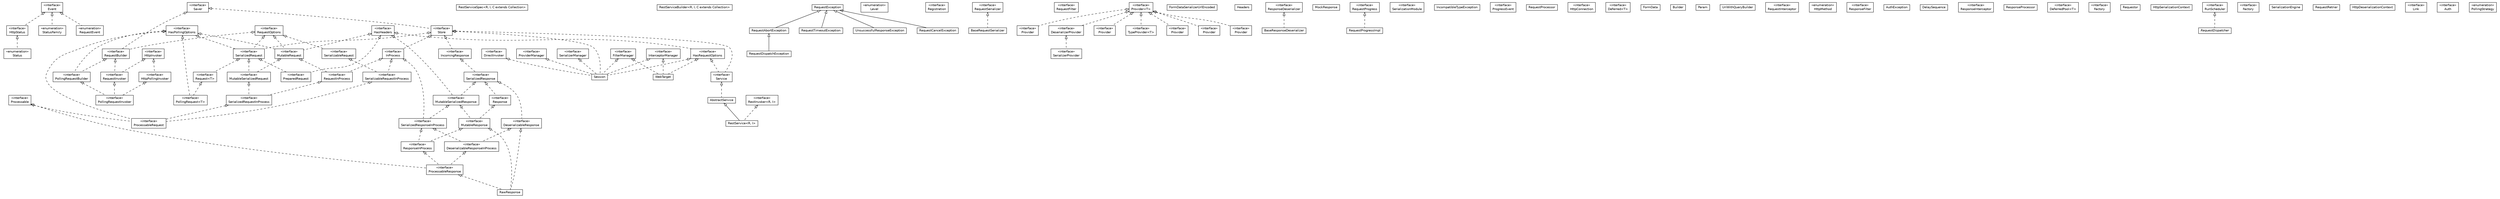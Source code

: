 #!/usr/local/bin/dot
#
# Class diagram 
# Generated by UMLGraph version R5_6-24-gf6e263 (http://www.umlgraph.org/)
#

digraph G {
	edge [fontname="Helvetica",fontsize=10,labelfontname="Helvetica",labelfontsize=10];
	node [fontname="Helvetica",fontsize=10,shape=plaintext];
	nodesep=0.25;
	ranksep=0.5;
	// io.reinert.requestor.core.HttpStatus
	c237 [label=<<table title="io.reinert.requestor.core.HttpStatus" border="0" cellborder="1" cellspacing="0" cellpadding="2" port="p" href="./HttpStatus.html">
		<tr><td><table border="0" cellspacing="0" cellpadding="1">
<tr><td align="center" balign="center"> &#171;interface&#187; </td></tr>
<tr><td align="center" balign="center"> HttpStatus </td></tr>
		</table></td></tr>
		</table>>, URL="./HttpStatus.html", fontname="Helvetica", fontcolor="black", fontsize=10.0];
	// io.reinert.requestor.core.RestService<R, I>
	c238 [label=<<table title="io.reinert.requestor.core.RestService" border="0" cellborder="1" cellspacing="0" cellpadding="2" port="p" href="./RestService.html">
		<tr><td><table border="0" cellspacing="0" cellpadding="1">
<tr><td align="center" balign="center"> RestService&lt;R, I&gt; </td></tr>
		</table></td></tr>
		</table>>, URL="./RestService.html", fontname="Helvetica", fontcolor="black", fontsize=10.0];
	// io.reinert.requestor.core.RestService.RestServiceSpec<R, I, C extends java.util.Collection>
	c239 [label=<<table title="io.reinert.requestor.core.RestService.RestServiceSpec" border="0" cellborder="1" cellspacing="0" cellpadding="2" port="p" href="./RestService.RestServiceSpec.html">
		<tr><td><table border="0" cellspacing="0" cellpadding="1">
<tr><td align="center" balign="center"> RestServiceSpec&lt;R, I, C extends Collection&gt; </td></tr>
		</table></td></tr>
		</table>>, URL="./RestService.RestServiceSpec.html", fontname="Helvetica", fontcolor="black", fontsize=10.0];
	// io.reinert.requestor.core.RestService.RestServiceBuilder<R, I, C extends java.util.Collection>
	c240 [label=<<table title="io.reinert.requestor.core.RestService.RestServiceBuilder" border="0" cellborder="1" cellspacing="0" cellpadding="2" port="p" href="./RestService.RestServiceBuilder.html">
		<tr><td><table border="0" cellspacing="0" cellpadding="1">
<tr><td align="center" balign="center"> RestServiceBuilder&lt;R, I, C extends Collection&gt; </td></tr>
		</table></td></tr>
		</table>>, URL="./RestService.RestServiceBuilder.html", fontname="Helvetica", fontcolor="black", fontsize=10.0];
	// io.reinert.requestor.core.DeserializableResponse
	c241 [label=<<table title="io.reinert.requestor.core.DeserializableResponse" border="0" cellborder="1" cellspacing="0" cellpadding="2" port="p" href="./DeserializableResponse.html">
		<tr><td><table border="0" cellspacing="0" cellpadding="1">
<tr><td align="center" balign="center"> &#171;interface&#187; </td></tr>
<tr><td align="center" balign="center"> DeserializableResponse </td></tr>
		</table></td></tr>
		</table>>, URL="./DeserializableResponse.html", fontname="Helvetica", fontcolor="black", fontsize=10.0];
	// io.reinert.requestor.core.RequestAbortException
	c242 [label=<<table title="io.reinert.requestor.core.RequestAbortException" border="0" cellborder="1" cellspacing="0" cellpadding="2" port="p" href="./RequestAbortException.html">
		<tr><td><table border="0" cellspacing="0" cellpadding="1">
<tr><td align="center" balign="center"> RequestAbortException </td></tr>
		</table></td></tr>
		</table>>, URL="./RequestAbortException.html", fontname="Helvetica", fontcolor="black", fontsize=10.0];
	// io.reinert.requestor.core.Status
	c243 [label=<<table title="io.reinert.requestor.core.Status" border="0" cellborder="1" cellspacing="0" cellpadding="2" port="p" href="./Status.html">
		<tr><td><table border="0" cellspacing="0" cellpadding="1">
<tr><td align="center" balign="center"> &#171;enumeration&#187; </td></tr>
<tr><td align="center" balign="center"> Status </td></tr>
		</table></td></tr>
		</table>>, URL="./Status.html", fontname="Helvetica", fontcolor="black", fontsize=10.0];
	// io.reinert.requestor.core.RequestBuilder
	c244 [label=<<table title="io.reinert.requestor.core.RequestBuilder" border="0" cellborder="1" cellspacing="0" cellpadding="2" port="p" href="./RequestBuilder.html">
		<tr><td><table border="0" cellspacing="0" cellpadding="1">
<tr><td align="center" balign="center"> &#171;interface&#187; </td></tr>
<tr><td align="center" balign="center"> RequestBuilder </td></tr>
		</table></td></tr>
		</table>>, URL="./RequestBuilder.html", fontname="Helvetica", fontcolor="black", fontsize=10.0];
	// io.reinert.requestor.core.Service
	c245 [label=<<table title="io.reinert.requestor.core.Service" border="0" cellborder="1" cellspacing="0" cellpadding="2" port="p" href="./Service.html">
		<tr><td><table border="0" cellspacing="0" cellpadding="1">
<tr><td align="center" balign="center"> &#171;interface&#187; </td></tr>
<tr><td align="center" balign="center"> Service </td></tr>
		</table></td></tr>
		</table>>, URL="./Service.html", fontname="Helvetica", fontcolor="black", fontsize=10.0];
	// io.reinert.requestor.core.InProcess
	c246 [label=<<table title="io.reinert.requestor.core.InProcess" border="0" cellborder="1" cellspacing="0" cellpadding="2" port="p" href="./InProcess.html">
		<tr><td><table border="0" cellspacing="0" cellpadding="1">
<tr><td align="center" balign="center"> &#171;interface&#187; </td></tr>
<tr><td align="center" balign="center"> InProcess </td></tr>
		</table></td></tr>
		</table>>, URL="./InProcess.html", fontname="Helvetica", fontcolor="black", fontsize=10.0];
	// io.reinert.requestor.core.Store
	c247 [label=<<table title="io.reinert.requestor.core.Store" border="0" cellborder="1" cellspacing="0" cellpadding="2" port="p" href="./Store.html">
		<tr><td><table border="0" cellspacing="0" cellpadding="1">
<tr><td align="center" balign="center"> &#171;interface&#187; </td></tr>
<tr><td align="center" balign="center"> Store </td></tr>
		</table></td></tr>
		</table>>, URL="./Store.html", fontname="Helvetica", fontcolor="black", fontsize=10.0];
	// io.reinert.requestor.core.Store.Level
	c248 [label=<<table title="io.reinert.requestor.core.Store.Level" border="0" cellborder="1" cellspacing="0" cellpadding="2" port="p" href="./Store.Level.html">
		<tr><td><table border="0" cellspacing="0" cellpadding="1">
<tr><td align="center" balign="center"> &#171;enumeration&#187; </td></tr>
<tr><td align="center" balign="center"> Level </td></tr>
		</table></td></tr>
		</table>>, URL="./Store.Level.html", fontname="Helvetica", fontcolor="black", fontsize=10.0];
	// io.reinert.requestor.core.Registration
	c249 [label=<<table title="io.reinert.requestor.core.Registration" border="0" cellborder="1" cellspacing="0" cellpadding="2" port="p" href="./Registration.html">
		<tr><td><table border="0" cellspacing="0" cellpadding="1">
<tr><td align="center" balign="center"> &#171;interface&#187; </td></tr>
<tr><td align="center" balign="center"> Registration </td></tr>
		</table></td></tr>
		</table>>, URL="./Registration.html", fontname="Helvetica", fontcolor="black", fontsize=10.0];
	// io.reinert.requestor.core.BaseRequestSerializer
	c250 [label=<<table title="io.reinert.requestor.core.BaseRequestSerializer" border="0" cellborder="1" cellspacing="0" cellpadding="2" port="p" href="./BaseRequestSerializer.html">
		<tr><td><table border="0" cellspacing="0" cellpadding="1">
<tr><td align="center" balign="center"> BaseRequestSerializer </td></tr>
		</table></td></tr>
		</table>>, URL="./BaseRequestSerializer.html", fontname="Helvetica", fontcolor="black", fontsize=10.0];
	// io.reinert.requestor.core.RequestFilter
	c251 [label=<<table title="io.reinert.requestor.core.RequestFilter" border="0" cellborder="1" cellspacing="0" cellpadding="2" port="p" href="./RequestFilter.html">
		<tr><td><table border="0" cellspacing="0" cellpadding="1">
<tr><td align="center" balign="center"> &#171;interface&#187; </td></tr>
<tr><td align="center" balign="center"> RequestFilter </td></tr>
		</table></td></tr>
		</table>>, URL="./RequestFilter.html", fontname="Helvetica", fontcolor="black", fontsize=10.0];
	// io.reinert.requestor.core.RequestFilter.Provider
	c252 [label=<<table title="io.reinert.requestor.core.RequestFilter.Provider" border="0" cellborder="1" cellspacing="0" cellpadding="2" port="p" href="./RequestFilter.Provider.html">
		<tr><td><table border="0" cellspacing="0" cellpadding="1">
<tr><td align="center" balign="center"> &#171;interface&#187; </td></tr>
<tr><td align="center" balign="center"> Provider </td></tr>
		</table></td></tr>
		</table>>, URL="./RequestFilter.Provider.html", fontname="Helvetica", fontcolor="black", fontsize=10.0];
	// io.reinert.requestor.core.PollingRequestInvoker
	c253 [label=<<table title="io.reinert.requestor.core.PollingRequestInvoker" border="0" cellborder="1" cellspacing="0" cellpadding="2" port="p" href="./PollingRequestInvoker.html">
		<tr><td><table border="0" cellspacing="0" cellpadding="1">
<tr><td align="center" balign="center"> &#171;interface&#187; </td></tr>
<tr><td align="center" balign="center"> PollingRequestInvoker </td></tr>
		</table></td></tr>
		</table>>, URL="./PollingRequestInvoker.html", fontname="Helvetica", fontcolor="black", fontsize=10.0];
	// io.reinert.requestor.core.SerializerProvider
	c254 [label=<<table title="io.reinert.requestor.core.SerializerProvider" border="0" cellborder="1" cellspacing="0" cellpadding="2" port="p" href="./SerializerProvider.html">
		<tr><td><table border="0" cellspacing="0" cellpadding="1">
<tr><td align="center" balign="center"> &#171;interface&#187; </td></tr>
<tr><td align="center" balign="center"> SerializerProvider </td></tr>
		</table></td></tr>
		</table>>, URL="./SerializerProvider.html", fontname="Helvetica", fontcolor="black", fontsize=10.0];
	// io.reinert.requestor.core.Saver
	c255 [label=<<table title="io.reinert.requestor.core.Saver" border="0" cellborder="1" cellspacing="0" cellpadding="2" port="p" href="./Saver.html">
		<tr><td><table border="0" cellspacing="0" cellpadding="1">
<tr><td align="center" balign="center"> &#171;interface&#187; </td></tr>
<tr><td align="center" balign="center"> Saver </td></tr>
		</table></td></tr>
		</table>>, URL="./Saver.html", fontname="Helvetica", fontcolor="black", fontsize=10.0];
	// io.reinert.requestor.core.RestInvoker<R, I>
	c256 [label=<<table title="io.reinert.requestor.core.RestInvoker" border="0" cellborder="1" cellspacing="0" cellpadding="2" port="p" href="./RestInvoker.html">
		<tr><td><table border="0" cellspacing="0" cellpadding="1">
<tr><td align="center" balign="center"> &#171;interface&#187; </td></tr>
<tr><td align="center" balign="center"> RestInvoker&lt;R, I&gt; </td></tr>
		</table></td></tr>
		</table>>, URL="./RestInvoker.html", fontname="Helvetica", fontcolor="black", fontsize=10.0];
	// io.reinert.requestor.core.MutableSerializedRequest
	c257 [label=<<table title="io.reinert.requestor.core.MutableSerializedRequest" border="0" cellborder="1" cellspacing="0" cellpadding="2" port="p" href="./MutableSerializedRequest.html">
		<tr><td><table border="0" cellspacing="0" cellpadding="1">
<tr><td align="center" balign="center"> &#171;interface&#187; </td></tr>
<tr><td align="center" balign="center"> MutableSerializedRequest </td></tr>
		</table></td></tr>
		</table>>, URL="./MutableSerializedRequest.html", fontname="Helvetica", fontcolor="black", fontsize=10.0];
	// io.reinert.requestor.core.RequestTimeoutException
	c258 [label=<<table title="io.reinert.requestor.core.RequestTimeoutException" border="0" cellborder="1" cellspacing="0" cellpadding="2" port="p" href="./RequestTimeoutException.html">
		<tr><td><table border="0" cellspacing="0" cellpadding="1">
<tr><td align="center" balign="center"> RequestTimeoutException </td></tr>
		</table></td></tr>
		</table>>, URL="./RequestTimeoutException.html", fontname="Helvetica", fontcolor="black", fontsize=10.0];
	// io.reinert.requestor.core.Processable
	c259 [label=<<table title="io.reinert.requestor.core.Processable" border="0" cellborder="1" cellspacing="0" cellpadding="2" port="p" href="./Processable.html">
		<tr><td><table border="0" cellspacing="0" cellpadding="1">
<tr><td align="center" balign="center"> &#171;interface&#187; </td></tr>
<tr><td align="center" balign="center"> Processable </td></tr>
		</table></td></tr>
		</table>>, URL="./Processable.html", fontname="Helvetica", fontcolor="black", fontsize=10.0];
	// io.reinert.requestor.core.PollingRequest<T>
	c260 [label=<<table title="io.reinert.requestor.core.PollingRequest" border="0" cellborder="1" cellspacing="0" cellpadding="2" port="p" href="./PollingRequest.html">
		<tr><td><table border="0" cellspacing="0" cellpadding="1">
<tr><td align="center" balign="center"> &#171;interface&#187; </td></tr>
<tr><td align="center" balign="center"> PollingRequest&lt;T&gt; </td></tr>
		</table></td></tr>
		</table>>, URL="./PollingRequest.html", fontname="Helvetica", fontcolor="black", fontsize=10.0];
	// io.reinert.requestor.core.FormDataSerializerUrlEncoded
	c261 [label=<<table title="io.reinert.requestor.core.FormDataSerializerUrlEncoded" border="0" cellborder="1" cellspacing="0" cellpadding="2" port="p" href="./FormDataSerializerUrlEncoded.html">
		<tr><td><table border="0" cellspacing="0" cellpadding="1">
<tr><td align="center" balign="center"> FormDataSerializerUrlEncoded </td></tr>
		</table></td></tr>
		</table>>, URL="./FormDataSerializerUrlEncoded.html", fontname="Helvetica", fontcolor="black", fontsize=10.0];
	// io.reinert.requestor.core.Headers
	c262 [label=<<table title="io.reinert.requestor.core.Headers" border="0" cellborder="1" cellspacing="0" cellpadding="2" port="p" href="./Headers.html">
		<tr><td><table border="0" cellspacing="0" cellpadding="1">
<tr><td align="center" balign="center"> Headers </td></tr>
		</table></td></tr>
		</table>>, URL="./Headers.html", fontname="Helvetica", fontcolor="black", fontsize=10.0];
	// io.reinert.requestor.core.ProcessableResponse
	c263 [label=<<table title="io.reinert.requestor.core.ProcessableResponse" border="0" cellborder="1" cellspacing="0" cellpadding="2" port="p" href="./ProcessableResponse.html">
		<tr><td><table border="0" cellspacing="0" cellpadding="1">
<tr><td align="center" balign="center"> &#171;interface&#187; </td></tr>
<tr><td align="center" balign="center"> ProcessableResponse </td></tr>
		</table></td></tr>
		</table>>, URL="./ProcessableResponse.html", fontname="Helvetica", fontcolor="black", fontsize=10.0];
	// io.reinert.requestor.core.InterceptorManager
	c264 [label=<<table title="io.reinert.requestor.core.InterceptorManager" border="0" cellborder="1" cellspacing="0" cellpadding="2" port="p" href="./InterceptorManager.html">
		<tr><td><table border="0" cellspacing="0" cellpadding="1">
<tr><td align="center" balign="center"> &#171;interface&#187; </td></tr>
<tr><td align="center" balign="center"> InterceptorManager </td></tr>
		</table></td></tr>
		</table>>, URL="./InterceptorManager.html", fontname="Helvetica", fontcolor="black", fontsize=10.0];
	// io.reinert.requestor.core.SerializedRequest
	c265 [label=<<table title="io.reinert.requestor.core.SerializedRequest" border="0" cellborder="1" cellspacing="0" cellpadding="2" port="p" href="./SerializedRequest.html">
		<tr><td><table border="0" cellspacing="0" cellpadding="1">
<tr><td align="center" balign="center"> &#171;interface&#187; </td></tr>
<tr><td align="center" balign="center"> SerializedRequest </td></tr>
		</table></td></tr>
		</table>>, URL="./SerializedRequest.html", fontname="Helvetica", fontcolor="black", fontsize=10.0];
	// io.reinert.requestor.core.UnsuccessfulResponseException
	c266 [label=<<table title="io.reinert.requestor.core.UnsuccessfulResponseException" border="0" cellborder="1" cellspacing="0" cellpadding="2" port="p" href="./UnsuccessfulResponseException.html">
		<tr><td><table border="0" cellspacing="0" cellpadding="1">
<tr><td align="center" balign="center"> UnsuccessfulResponseException </td></tr>
		</table></td></tr>
		</table>>, URL="./UnsuccessfulResponseException.html", fontname="Helvetica", fontcolor="black", fontsize=10.0];
	// io.reinert.requestor.core.BaseResponseDeserializer
	c267 [label=<<table title="io.reinert.requestor.core.BaseResponseDeserializer" border="0" cellborder="1" cellspacing="0" cellpadding="2" port="p" href="./BaseResponseDeserializer.html">
		<tr><td><table border="0" cellspacing="0" cellpadding="1">
<tr><td align="center" balign="center"> BaseResponseDeserializer </td></tr>
		</table></td></tr>
		</table>>, URL="./BaseResponseDeserializer.html", fontname="Helvetica", fontcolor="black", fontsize=10.0];
	// io.reinert.requestor.core.SerializedRequestInProcess
	c268 [label=<<table title="io.reinert.requestor.core.SerializedRequestInProcess" border="0" cellborder="1" cellspacing="0" cellpadding="2" port="p" href="./SerializedRequestInProcess.html">
		<tr><td><table border="0" cellspacing="0" cellpadding="1">
<tr><td align="center" balign="center"> &#171;interface&#187; </td></tr>
<tr><td align="center" balign="center"> SerializedRequestInProcess </td></tr>
		</table></td></tr>
		</table>>, URL="./SerializedRequestInProcess.html", fontname="Helvetica", fontcolor="black", fontsize=10.0];
	// io.reinert.requestor.core.Session
	c269 [label=<<table title="io.reinert.requestor.core.Session" border="0" cellborder="1" cellspacing="0" cellpadding="2" port="p" href="./Session.html">
		<tr><td><table border="0" cellspacing="0" cellpadding="1">
<tr><td align="center" balign="center"> Session </td></tr>
		</table></td></tr>
		</table>>, URL="./Session.html", fontname="Helvetica", fontcolor="black", fontsize=10.0];
	// io.reinert.requestor.core.MutableSerializedResponse
	c270 [label=<<table title="io.reinert.requestor.core.MutableSerializedResponse" border="0" cellborder="1" cellspacing="0" cellpadding="2" port="p" href="./MutableSerializedResponse.html">
		<tr><td><table border="0" cellspacing="0" cellpadding="1">
<tr><td align="center" balign="center"> &#171;interface&#187; </td></tr>
<tr><td align="center" balign="center"> MutableSerializedResponse </td></tr>
		</table></td></tr>
		</table>>, URL="./MutableSerializedResponse.html", fontname="Helvetica", fontcolor="black", fontsize=10.0];
	// io.reinert.requestor.core.MutableResponse
	c271 [label=<<table title="io.reinert.requestor.core.MutableResponse" border="0" cellborder="1" cellspacing="0" cellpadding="2" port="p" href="./MutableResponse.html">
		<tr><td><table border="0" cellspacing="0" cellpadding="1">
<tr><td align="center" balign="center"> &#171;interface&#187; </td></tr>
<tr><td align="center" balign="center"> MutableResponse </td></tr>
		</table></td></tr>
		</table>>, URL="./MutableResponse.html", fontname="Helvetica", fontcolor="black", fontsize=10.0];
	// io.reinert.requestor.core.DeserializerProvider
	c272 [label=<<table title="io.reinert.requestor.core.DeserializerProvider" border="0" cellborder="1" cellspacing="0" cellpadding="2" port="p" href="./DeserializerProvider.html">
		<tr><td><table border="0" cellspacing="0" cellpadding="1">
<tr><td align="center" balign="center"> &#171;interface&#187; </td></tr>
<tr><td align="center" balign="center"> DeserializerProvider </td></tr>
		</table></td></tr>
		</table>>, URL="./DeserializerProvider.html", fontname="Helvetica", fontcolor="black", fontsize=10.0];
	// io.reinert.requestor.core.MutableRequest
	c273 [label=<<table title="io.reinert.requestor.core.MutableRequest" border="0" cellborder="1" cellspacing="0" cellpadding="2" port="p" href="./MutableRequest.html">
		<tr><td><table border="0" cellspacing="0" cellpadding="1">
<tr><td align="center" balign="center"> &#171;interface&#187; </td></tr>
<tr><td align="center" balign="center"> MutableRequest </td></tr>
		</table></td></tr>
		</table>>, URL="./MutableRequest.html", fontname="Helvetica", fontcolor="black", fontsize=10.0];
	// io.reinert.requestor.core.MockResponse
	c274 [label=<<table title="io.reinert.requestor.core.MockResponse" border="0" cellborder="1" cellspacing="0" cellpadding="2" port="p" href="./MockResponse.html">
		<tr><td><table border="0" cellspacing="0" cellpadding="1">
<tr><td align="center" balign="center"> MockResponse </td></tr>
		</table></td></tr>
		</table>>, URL="./MockResponse.html", fontname="Helvetica", fontcolor="black", fontsize=10.0];
	// io.reinert.requestor.core.RequestProgress
	c275 [label=<<table title="io.reinert.requestor.core.RequestProgress" border="0" cellborder="1" cellspacing="0" cellpadding="2" port="p" href="./RequestProgress.html">
		<tr><td><table border="0" cellspacing="0" cellpadding="1">
<tr><td align="center" balign="center"> &#171;interface&#187; </td></tr>
<tr><td align="center" balign="center"> RequestProgress </td></tr>
		</table></td></tr>
		</table>>, URL="./RequestProgress.html", fontname="Helvetica", fontcolor="black", fontsize=10.0];
	// io.reinert.requestor.core.ProviderManager
	c276 [label=<<table title="io.reinert.requestor.core.ProviderManager" border="0" cellborder="1" cellspacing="0" cellpadding="2" port="p" href="./ProviderManager.html">
		<tr><td><table border="0" cellspacing="0" cellpadding="1">
<tr><td align="center" balign="center"> &#171;interface&#187; </td></tr>
<tr><td align="center" balign="center"> ProviderManager </td></tr>
		</table></td></tr>
		</table>>, URL="./ProviderManager.html", fontname="Helvetica", fontcolor="black", fontsize=10.0];
	// io.reinert.requestor.core.SerializationModule
	c277 [label=<<table title="io.reinert.requestor.core.SerializationModule" border="0" cellborder="1" cellspacing="0" cellpadding="2" port="p" href="./SerializationModule.html">
		<tr><td><table border="0" cellspacing="0" cellpadding="1">
<tr><td align="center" balign="center"> &#171;interface&#187; </td></tr>
<tr><td align="center" balign="center"> SerializationModule </td></tr>
		</table></td></tr>
		</table>>, URL="./SerializationModule.html", fontname="Helvetica", fontcolor="black", fontsize=10.0];
	// io.reinert.requestor.core.IncompatibleTypeException
	c278 [label=<<table title="io.reinert.requestor.core.IncompatibleTypeException" border="0" cellborder="1" cellspacing="0" cellpadding="2" port="p" href="./IncompatibleTypeException.html">
		<tr><td><table border="0" cellspacing="0" cellpadding="1">
<tr><td align="center" balign="center"> IncompatibleTypeException </td></tr>
		</table></td></tr>
		</table>>, URL="./IncompatibleTypeException.html", fontname="Helvetica", fontcolor="black", fontsize=10.0];
	// io.reinert.requestor.core.ProcessableRequest
	c279 [label=<<table title="io.reinert.requestor.core.ProcessableRequest" border="0" cellborder="1" cellspacing="0" cellpadding="2" port="p" href="./ProcessableRequest.html">
		<tr><td><table border="0" cellspacing="0" cellpadding="1">
<tr><td align="center" balign="center"> &#171;interface&#187; </td></tr>
<tr><td align="center" balign="center"> ProcessableRequest </td></tr>
		</table></td></tr>
		</table>>, URL="./ProcessableRequest.html", fontname="Helvetica", fontcolor="black", fontsize=10.0];
	// io.reinert.requestor.core.ProgressEvent
	c280 [label=<<table title="io.reinert.requestor.core.ProgressEvent" border="0" cellborder="1" cellspacing="0" cellpadding="2" port="p" href="./ProgressEvent.html">
		<tr><td><table border="0" cellspacing="0" cellpadding="1">
<tr><td align="center" balign="center"> &#171;interface&#187; </td></tr>
<tr><td align="center" balign="center"> ProgressEvent </td></tr>
		</table></td></tr>
		</table>>, URL="./ProgressEvent.html", fontname="Helvetica", fontcolor="black", fontsize=10.0];
	// io.reinert.requestor.core.SerializerManager
	c281 [label=<<table title="io.reinert.requestor.core.SerializerManager" border="0" cellborder="1" cellspacing="0" cellpadding="2" port="p" href="./SerializerManager.html">
		<tr><td><table border="0" cellspacing="0" cellpadding="1">
<tr><td align="center" balign="center"> &#171;interface&#187; </td></tr>
<tr><td align="center" balign="center"> SerializerManager </td></tr>
		</table></td></tr>
		</table>>, URL="./SerializerManager.html", fontname="Helvetica", fontcolor="black", fontsize=10.0];
	// io.reinert.requestor.core.PollingRequestBuilder
	c282 [label=<<table title="io.reinert.requestor.core.PollingRequestBuilder" border="0" cellborder="1" cellspacing="0" cellpadding="2" port="p" href="./PollingRequestBuilder.html">
		<tr><td><table border="0" cellspacing="0" cellpadding="1">
<tr><td align="center" balign="center"> &#171;interface&#187; </td></tr>
<tr><td align="center" balign="center"> PollingRequestBuilder </td></tr>
		</table></td></tr>
		</table>>, URL="./PollingRequestBuilder.html", fontname="Helvetica", fontcolor="black", fontsize=10.0];
	// io.reinert.requestor.core.RequestException
	c283 [label=<<table title="io.reinert.requestor.core.RequestException" border="0" cellborder="1" cellspacing="0" cellpadding="2" port="p" href="./RequestException.html">
		<tr><td><table border="0" cellspacing="0" cellpadding="1">
<tr><td align="center" balign="center"> RequestException </td></tr>
		</table></td></tr>
		</table>>, URL="./RequestException.html", fontname="Helvetica", fontcolor="black", fontsize=10.0];
	// io.reinert.requestor.core.SerializedResponse
	c284 [label=<<table title="io.reinert.requestor.core.SerializedResponse" border="0" cellborder="1" cellspacing="0" cellpadding="2" port="p" href="./SerializedResponse.html">
		<tr><td><table border="0" cellspacing="0" cellpadding="1">
<tr><td align="center" balign="center"> &#171;interface&#187; </td></tr>
<tr><td align="center" balign="center"> SerializedResponse </td></tr>
		</table></td></tr>
		</table>>, URL="./SerializedResponse.html", fontname="Helvetica", fontcolor="black", fontsize=10.0];
	// io.reinert.requestor.core.StatusFamily
	c285 [label=<<table title="io.reinert.requestor.core.StatusFamily" border="0" cellborder="1" cellspacing="0" cellpadding="2" port="p" href="./StatusFamily.html">
		<tr><td><table border="0" cellspacing="0" cellpadding="1">
<tr><td align="center" balign="center"> &#171;enumeration&#187; </td></tr>
<tr><td align="center" balign="center"> StatusFamily </td></tr>
		</table></td></tr>
		</table>>, URL="./StatusFamily.html", fontname="Helvetica", fontcolor="black", fontsize=10.0];
	// io.reinert.requestor.core.RequestProcessor
	c286 [label=<<table title="io.reinert.requestor.core.RequestProcessor" border="0" cellborder="1" cellspacing="0" cellpadding="2" port="p" href="./RequestProcessor.html">
		<tr><td><table border="0" cellspacing="0" cellpadding="1">
<tr><td align="center" balign="center"> RequestProcessor </td></tr>
		</table></td></tr>
		</table>>, URL="./RequestProcessor.html", fontname="Helvetica", fontcolor="black", fontsize=10.0];
	// io.reinert.requestor.core.HttpConnection
	c287 [label=<<table title="io.reinert.requestor.core.HttpConnection" border="0" cellborder="1" cellspacing="0" cellpadding="2" port="p" href="./HttpConnection.html">
		<tr><td><table border="0" cellspacing="0" cellpadding="1">
<tr><td align="center" balign="center"> &#171;interface&#187; </td></tr>
<tr><td align="center" balign="center"> HttpConnection </td></tr>
		</table></td></tr>
		</table>>, URL="./HttpConnection.html", fontname="Helvetica", fontcolor="black", fontsize=10.0];
	// io.reinert.requestor.core.Deferred<T>
	c288 [label=<<table title="io.reinert.requestor.core.Deferred" border="0" cellborder="1" cellspacing="0" cellpadding="2" port="p" href="./Deferred.html">
		<tr><td><table border="0" cellspacing="0" cellpadding="1">
<tr><td align="center" balign="center"> &#171;interface&#187; </td></tr>
<tr><td align="center" balign="center"> Deferred&lt;T&gt; </td></tr>
		</table></td></tr>
		</table>>, URL="./Deferred.html", fontname="Helvetica", fontcolor="black", fontsize=10.0];
	// io.reinert.requestor.core.SerializableRequestInProcess
	c289 [label=<<table title="io.reinert.requestor.core.SerializableRequestInProcess" border="0" cellborder="1" cellspacing="0" cellpadding="2" port="p" href="./SerializableRequestInProcess.html">
		<tr><td><table border="0" cellspacing="0" cellpadding="1">
<tr><td align="center" balign="center"> &#171;interface&#187; </td></tr>
<tr><td align="center" balign="center"> SerializableRequestInProcess </td></tr>
		</table></td></tr>
		</table>>, URL="./SerializableRequestInProcess.html", fontname="Helvetica", fontcolor="black", fontsize=10.0];
	// io.reinert.requestor.core.HasPollingOptions
	c290 [label=<<table title="io.reinert.requestor.core.HasPollingOptions" border="0" cellborder="1" cellspacing="0" cellpadding="2" port="p" href="./HasPollingOptions.html">
		<tr><td><table border="0" cellspacing="0" cellpadding="1">
<tr><td align="center" balign="center"> &#171;interface&#187; </td></tr>
<tr><td align="center" balign="center"> HasPollingOptions </td></tr>
		</table></td></tr>
		</table>>, URL="./HasPollingOptions.html", fontname="Helvetica", fontcolor="black", fontsize=10.0];
	// io.reinert.requestor.core.Request<T>
	c291 [label=<<table title="io.reinert.requestor.core.Request" border="0" cellborder="1" cellspacing="0" cellpadding="2" port="p" href="./Request.html">
		<tr><td><table border="0" cellspacing="0" cellpadding="1">
<tr><td align="center" balign="center"> &#171;interface&#187; </td></tr>
<tr><td align="center" balign="center"> Request&lt;T&gt; </td></tr>
		</table></td></tr>
		</table>>, URL="./Request.html", fontname="Helvetica", fontcolor="black", fontsize=10.0];
	// io.reinert.requestor.core.SerializableRequest
	c292 [label=<<table title="io.reinert.requestor.core.SerializableRequest" border="0" cellborder="1" cellspacing="0" cellpadding="2" port="p" href="./SerializableRequest.html">
		<tr><td><table border="0" cellspacing="0" cellpadding="1">
<tr><td align="center" balign="center"> &#171;interface&#187; </td></tr>
<tr><td align="center" balign="center"> SerializableRequest </td></tr>
		</table></td></tr>
		</table>>, URL="./SerializableRequest.html", fontname="Helvetica", fontcolor="black", fontsize=10.0];
	// io.reinert.requestor.core.RequestInvoker
	c293 [label=<<table title="io.reinert.requestor.core.RequestInvoker" border="0" cellborder="1" cellspacing="0" cellpadding="2" port="p" href="./RequestInvoker.html">
		<tr><td><table border="0" cellspacing="0" cellpadding="1">
<tr><td align="center" balign="center"> &#171;interface&#187; </td></tr>
<tr><td align="center" balign="center"> RequestInvoker </td></tr>
		</table></td></tr>
		</table>>, URL="./RequestInvoker.html", fontname="Helvetica", fontcolor="black", fontsize=10.0];
	// io.reinert.requestor.core.ResponseInProcess
	c294 [label=<<table title="io.reinert.requestor.core.ResponseInProcess" border="0" cellborder="1" cellspacing="0" cellpadding="2" port="p" href="./ResponseInProcess.html">
		<tr><td><table border="0" cellspacing="0" cellpadding="1">
<tr><td align="center" balign="center"> &#171;interface&#187; </td></tr>
<tr><td align="center" balign="center"> ResponseInProcess </td></tr>
		</table></td></tr>
		</table>>, URL="./ResponseInProcess.html", fontname="Helvetica", fontcolor="black", fontsize=10.0];
	// io.reinert.requestor.core.FormData
	c295 [label=<<table title="io.reinert.requestor.core.FormData" border="0" cellborder="1" cellspacing="0" cellpadding="2" port="p" href="./FormData.html">
		<tr><td><table border="0" cellspacing="0" cellpadding="1">
<tr><td align="center" balign="center"> FormData </td></tr>
		</table></td></tr>
		</table>>, URL="./FormData.html", fontname="Helvetica", fontcolor="black", fontsize=10.0];
	// io.reinert.requestor.core.FormData.Builder
	c296 [label=<<table title="io.reinert.requestor.core.FormData.Builder" border="0" cellborder="1" cellspacing="0" cellpadding="2" port="p" href="./FormData.Builder.html">
		<tr><td><table border="0" cellspacing="0" cellpadding="1">
<tr><td align="center" balign="center"> Builder </td></tr>
		</table></td></tr>
		</table>>, URL="./FormData.Builder.html", fontname="Helvetica", fontcolor="black", fontsize=10.0];
	// io.reinert.requestor.core.FormData.Param
	c297 [label=<<table title="io.reinert.requestor.core.FormData.Param" border="0" cellborder="1" cellspacing="0" cellpadding="2" port="p" href="./FormData.Param.html">
		<tr><td><table border="0" cellspacing="0" cellpadding="1">
<tr><td align="center" balign="center"> Param </td></tr>
		</table></td></tr>
		</table>>, URL="./FormData.Param.html", fontname="Helvetica", fontcolor="black", fontsize=10.0];
	// io.reinert.requestor.core.UriWithQueryBuilder
	c298 [label=<<table title="io.reinert.requestor.core.UriWithQueryBuilder" border="0" cellborder="1" cellspacing="0" cellpadding="2" port="p" href="./UriWithQueryBuilder.html">
		<tr><td><table border="0" cellspacing="0" cellpadding="1">
<tr><td align="center" balign="center"> UriWithQueryBuilder </td></tr>
		</table></td></tr>
		</table>>, URL="./UriWithQueryBuilder.html", fontname="Helvetica", fontcolor="black", fontsize=10.0];
	// io.reinert.requestor.core.FilterManager
	c299 [label=<<table title="io.reinert.requestor.core.FilterManager" border="0" cellborder="1" cellspacing="0" cellpadding="2" port="p" href="./FilterManager.html">
		<tr><td><table border="0" cellspacing="0" cellpadding="1">
<tr><td align="center" balign="center"> &#171;interface&#187; </td></tr>
<tr><td align="center" balign="center"> FilterManager </td></tr>
		</table></td></tr>
		</table>>, URL="./FilterManager.html", fontname="Helvetica", fontcolor="black", fontsize=10.0];
	// io.reinert.requestor.core.RequestSerializer
	c300 [label=<<table title="io.reinert.requestor.core.RequestSerializer" border="0" cellborder="1" cellspacing="0" cellpadding="2" port="p" href="./RequestSerializer.html">
		<tr><td><table border="0" cellspacing="0" cellpadding="1">
<tr><td align="center" balign="center"> &#171;interface&#187; </td></tr>
<tr><td align="center" balign="center"> RequestSerializer </td></tr>
		</table></td></tr>
		</table>>, URL="./RequestSerializer.html", fontname="Helvetica", fontcolor="black", fontsize=10.0];
	// io.reinert.requestor.core.RequestDispatchException
	c301 [label=<<table title="io.reinert.requestor.core.RequestDispatchException" border="0" cellborder="1" cellspacing="0" cellpadding="2" port="p" href="./RequestDispatchException.html">
		<tr><td><table border="0" cellspacing="0" cellpadding="1">
<tr><td align="center" balign="center"> RequestDispatchException </td></tr>
		</table></td></tr>
		</table>>, URL="./RequestDispatchException.html", fontname="Helvetica", fontcolor="black", fontsize=10.0];
	// io.reinert.requestor.core.RequestInterceptor
	c302 [label=<<table title="io.reinert.requestor.core.RequestInterceptor" border="0" cellborder="1" cellspacing="0" cellpadding="2" port="p" href="./RequestInterceptor.html">
		<tr><td><table border="0" cellspacing="0" cellpadding="1">
<tr><td align="center" balign="center"> &#171;interface&#187; </td></tr>
<tr><td align="center" balign="center"> RequestInterceptor </td></tr>
		</table></td></tr>
		</table>>, URL="./RequestInterceptor.html", fontname="Helvetica", fontcolor="black", fontsize=10.0];
	// io.reinert.requestor.core.RequestInterceptor.Provider
	c303 [label=<<table title="io.reinert.requestor.core.RequestInterceptor.Provider" border="0" cellborder="1" cellspacing="0" cellpadding="2" port="p" href="./RequestInterceptor.Provider.html">
		<tr><td><table border="0" cellspacing="0" cellpadding="1">
<tr><td align="center" balign="center"> &#171;interface&#187; </td></tr>
<tr><td align="center" balign="center"> Provider </td></tr>
		</table></td></tr>
		</table>>, URL="./RequestInterceptor.Provider.html", fontname="Helvetica", fontcolor="black", fontsize=10.0];
	// io.reinert.requestor.core.RequestInProcess
	c304 [label=<<table title="io.reinert.requestor.core.RequestInProcess" border="0" cellborder="1" cellspacing="0" cellpadding="2" port="p" href="./RequestInProcess.html">
		<tr><td><table border="0" cellspacing="0" cellpadding="1">
<tr><td align="center" balign="center"> &#171;interface&#187; </td></tr>
<tr><td align="center" balign="center"> RequestInProcess </td></tr>
		</table></td></tr>
		</table>>, URL="./RequestInProcess.html", fontname="Helvetica", fontcolor="black", fontsize=10.0];
	// io.reinert.requestor.core.ResponseDeserializer
	c305 [label=<<table title="io.reinert.requestor.core.ResponseDeserializer" border="0" cellborder="1" cellspacing="0" cellpadding="2" port="p" href="./ResponseDeserializer.html">
		<tr><td><table border="0" cellspacing="0" cellpadding="1">
<tr><td align="center" balign="center"> &#171;interface&#187; </td></tr>
<tr><td align="center" balign="center"> ResponseDeserializer </td></tr>
		</table></td></tr>
		</table>>, URL="./ResponseDeserializer.html", fontname="Helvetica", fontcolor="black", fontsize=10.0];
	// io.reinert.requestor.core.HasRequestOptions
	c306 [label=<<table title="io.reinert.requestor.core.HasRequestOptions" border="0" cellborder="1" cellspacing="0" cellpadding="2" port="p" href="./HasRequestOptions.html">
		<tr><td><table border="0" cellspacing="0" cellpadding="1">
<tr><td align="center" balign="center"> &#171;interface&#187; </td></tr>
<tr><td align="center" balign="center"> HasRequestOptions </td></tr>
		</table></td></tr>
		</table>>, URL="./HasRequestOptions.html", fontname="Helvetica", fontcolor="black", fontsize=10.0];
	// io.reinert.requestor.core.DirectInvoker
	c307 [label=<<table title="io.reinert.requestor.core.DirectInvoker" border="0" cellborder="1" cellspacing="0" cellpadding="2" port="p" href="./DirectInvoker.html">
		<tr><td><table border="0" cellspacing="0" cellpadding="1">
<tr><td align="center" balign="center"> &#171;interface&#187; </td></tr>
<tr><td align="center" balign="center"> DirectInvoker </td></tr>
		</table></td></tr>
		</table>>, URL="./DirectInvoker.html", fontname="Helvetica", fontcolor="black", fontsize=10.0];
	// io.reinert.requestor.core.HasHeaders
	c308 [label=<<table title="io.reinert.requestor.core.HasHeaders" border="0" cellborder="1" cellspacing="0" cellpadding="2" port="p" href="./HasHeaders.html">
		<tr><td><table border="0" cellspacing="0" cellpadding="1">
<tr><td align="center" balign="center"> &#171;interface&#187; </td></tr>
<tr><td align="center" balign="center"> HasHeaders </td></tr>
		</table></td></tr>
		</table>>, URL="./HasHeaders.html", fontname="Helvetica", fontcolor="black", fontsize=10.0];
	// io.reinert.requestor.core.TypeProvider<T>
	c309 [label=<<table title="io.reinert.requestor.core.TypeProvider" border="0" cellborder="1" cellspacing="0" cellpadding="2" port="p" href="./TypeProvider.html">
		<tr><td><table border="0" cellspacing="0" cellpadding="1">
<tr><td align="center" balign="center"> &#171;interface&#187; </td></tr>
<tr><td align="center" balign="center"> TypeProvider&lt;T&gt; </td></tr>
		</table></td></tr>
		</table>>, URL="./TypeProvider.html", fontname="Helvetica", fontcolor="black", fontsize=10.0];
	// io.reinert.requestor.core.HttpMethod
	c310 [label=<<table title="io.reinert.requestor.core.HttpMethod" border="0" cellborder="1" cellspacing="0" cellpadding="2" port="p" href="./HttpMethod.html">
		<tr><td><table border="0" cellspacing="0" cellpadding="1">
<tr><td align="center" balign="center"> &#171;enumeration&#187; </td></tr>
<tr><td align="center" balign="center"> HttpMethod </td></tr>
		</table></td></tr>
		</table>>, URL="./HttpMethod.html", fontname="Helvetica", fontcolor="black", fontsize=10.0];
	// io.reinert.requestor.core.ResponseFilter
	c311 [label=<<table title="io.reinert.requestor.core.ResponseFilter" border="0" cellborder="1" cellspacing="0" cellpadding="2" port="p" href="./ResponseFilter.html">
		<tr><td><table border="0" cellspacing="0" cellpadding="1">
<tr><td align="center" balign="center"> &#171;interface&#187; </td></tr>
<tr><td align="center" balign="center"> ResponseFilter </td></tr>
		</table></td></tr>
		</table>>, URL="./ResponseFilter.html", fontname="Helvetica", fontcolor="black", fontsize=10.0];
	// io.reinert.requestor.core.ResponseFilter.Provider
	c312 [label=<<table title="io.reinert.requestor.core.ResponseFilter.Provider" border="0" cellborder="1" cellspacing="0" cellpadding="2" port="p" href="./ResponseFilter.Provider.html">
		<tr><td><table border="0" cellspacing="0" cellpadding="1">
<tr><td align="center" balign="center"> &#171;interface&#187; </td></tr>
<tr><td align="center" balign="center"> Provider </td></tr>
		</table></td></tr>
		</table>>, URL="./ResponseFilter.Provider.html", fontname="Helvetica", fontcolor="black", fontsize=10.0];
	// io.reinert.requestor.core.AuthException
	c313 [label=<<table title="io.reinert.requestor.core.AuthException" border="0" cellborder="1" cellspacing="0" cellpadding="2" port="p" href="./AuthException.html">
		<tr><td><table border="0" cellspacing="0" cellpadding="1">
<tr><td align="center" balign="center"> AuthException </td></tr>
		</table></td></tr>
		</table>>, URL="./AuthException.html", fontname="Helvetica", fontcolor="black", fontsize=10.0];
	// io.reinert.requestor.core.HttpInvoker
	c314 [label=<<table title="io.reinert.requestor.core.HttpInvoker" border="0" cellborder="1" cellspacing="0" cellpadding="2" port="p" href="./HttpInvoker.html">
		<tr><td><table border="0" cellspacing="0" cellpadding="1">
<tr><td align="center" balign="center"> &#171;interface&#187; </td></tr>
<tr><td align="center" balign="center"> HttpInvoker </td></tr>
		</table></td></tr>
		</table>>, URL="./HttpInvoker.html", fontname="Helvetica", fontcolor="black", fontsize=10.0];
	// io.reinert.requestor.core.HttpPollingInvoker
	c315 [label=<<table title="io.reinert.requestor.core.HttpPollingInvoker" border="0" cellborder="1" cellspacing="0" cellpadding="2" port="p" href="./HttpPollingInvoker.html">
		<tr><td><table border="0" cellspacing="0" cellpadding="1">
<tr><td align="center" balign="center"> &#171;interface&#187; </td></tr>
<tr><td align="center" balign="center"> HttpPollingInvoker </td></tr>
		</table></td></tr>
		</table>>, URL="./HttpPollingInvoker.html", fontname="Helvetica", fontcolor="black", fontsize=10.0];
	// io.reinert.requestor.core.Provider<T>
	c316 [label=<<table title="io.reinert.requestor.core.Provider" border="0" cellborder="1" cellspacing="0" cellpadding="2" port="p" href="./Provider.html">
		<tr><td><table border="0" cellspacing="0" cellpadding="1">
<tr><td align="center" balign="center"> &#171;interface&#187; </td></tr>
<tr><td align="center" balign="center"> Provider&lt;T&gt; </td></tr>
		</table></td></tr>
		</table>>, URL="./Provider.html", fontname="Helvetica", fontcolor="black", fontsize=10.0];
	// io.reinert.requestor.core.Response
	c317 [label=<<table title="io.reinert.requestor.core.Response" border="0" cellborder="1" cellspacing="0" cellpadding="2" port="p" href="./Response.html">
		<tr><td><table border="0" cellspacing="0" cellpadding="1">
<tr><td align="center" balign="center"> &#171;interface&#187; </td></tr>
<tr><td align="center" balign="center"> Response </td></tr>
		</table></td></tr>
		</table>>, URL="./Response.html", fontname="Helvetica", fontcolor="black", fontsize=10.0];
	// io.reinert.requestor.core.Event
	c318 [label=<<table title="io.reinert.requestor.core.Event" border="0" cellborder="1" cellspacing="0" cellpadding="2" port="p" href="./Event.html">
		<tr><td><table border="0" cellspacing="0" cellpadding="1">
<tr><td align="center" balign="center"> &#171;interface&#187; </td></tr>
<tr><td align="center" balign="center"> Event </td></tr>
		</table></td></tr>
		</table>>, URL="./Event.html", fontname="Helvetica", fontcolor="black", fontsize=10.0];
	// io.reinert.requestor.core.IncomingResponse
	c319 [label=<<table title="io.reinert.requestor.core.IncomingResponse" border="0" cellborder="1" cellspacing="0" cellpadding="2" port="p" href="./IncomingResponse.html">
		<tr><td><table border="0" cellspacing="0" cellpadding="1">
<tr><td align="center" balign="center"> &#171;interface&#187; </td></tr>
<tr><td align="center" balign="center"> IncomingResponse </td></tr>
		</table></td></tr>
		</table>>, URL="./IncomingResponse.html", fontname="Helvetica", fontcolor="black", fontsize=10.0];
	// io.reinert.requestor.core.DelaySequence
	c320 [label=<<table title="io.reinert.requestor.core.DelaySequence" border="0" cellborder="1" cellspacing="0" cellpadding="2" port="p" href="./DelaySequence.html">
		<tr><td><table border="0" cellspacing="0" cellpadding="1">
<tr><td align="center" balign="center"> DelaySequence </td></tr>
		</table></td></tr>
		</table>>, URL="./DelaySequence.html", fontname="Helvetica", fontcolor="black", fontsize=10.0];
	// io.reinert.requestor.core.ResponseInterceptor
	c321 [label=<<table title="io.reinert.requestor.core.ResponseInterceptor" border="0" cellborder="1" cellspacing="0" cellpadding="2" port="p" href="./ResponseInterceptor.html">
		<tr><td><table border="0" cellspacing="0" cellpadding="1">
<tr><td align="center" balign="center"> &#171;interface&#187; </td></tr>
<tr><td align="center" balign="center"> ResponseInterceptor </td></tr>
		</table></td></tr>
		</table>>, URL="./ResponseInterceptor.html", fontname="Helvetica", fontcolor="black", fontsize=10.0];
	// io.reinert.requestor.core.ResponseInterceptor.Provider
	c322 [label=<<table title="io.reinert.requestor.core.ResponseInterceptor.Provider" border="0" cellborder="1" cellspacing="0" cellpadding="2" port="p" href="./ResponseInterceptor.Provider.html">
		<tr><td><table border="0" cellspacing="0" cellpadding="1">
<tr><td align="center" balign="center"> &#171;interface&#187; </td></tr>
<tr><td align="center" balign="center"> Provider </td></tr>
		</table></td></tr>
		</table>>, URL="./ResponseInterceptor.Provider.html", fontname="Helvetica", fontcolor="black", fontsize=10.0];
	// io.reinert.requestor.core.RawResponse
	c323 [label=<<table title="io.reinert.requestor.core.RawResponse" border="0" cellborder="1" cellspacing="0" cellpadding="2" port="p" href="./RawResponse.html">
		<tr><td><table border="0" cellspacing="0" cellpadding="1">
<tr><td align="center" balign="center"> RawResponse </td></tr>
		</table></td></tr>
		</table>>, URL="./RawResponse.html", fontname="Helvetica", fontcolor="black", fontsize=10.0];
	// io.reinert.requestor.core.ResponseProcessor
	c324 [label=<<table title="io.reinert.requestor.core.ResponseProcessor" border="0" cellborder="1" cellspacing="0" cellpadding="2" port="p" href="./ResponseProcessor.html">
		<tr><td><table border="0" cellspacing="0" cellpadding="1">
<tr><td align="center" balign="center"> ResponseProcessor </td></tr>
		</table></td></tr>
		</table>>, URL="./ResponseProcessor.html", fontname="Helvetica", fontcolor="black", fontsize=10.0];
	// io.reinert.requestor.core.DeserializableResponseInProcess
	c325 [label=<<table title="io.reinert.requestor.core.DeserializableResponseInProcess" border="0" cellborder="1" cellspacing="0" cellpadding="2" port="p" href="./DeserializableResponseInProcess.html">
		<tr><td><table border="0" cellspacing="0" cellpadding="1">
<tr><td align="center" balign="center"> &#171;interface&#187; </td></tr>
<tr><td align="center" balign="center"> DeserializableResponseInProcess </td></tr>
		</table></td></tr>
		</table>>, URL="./DeserializableResponseInProcess.html", fontname="Helvetica", fontcolor="black", fontsize=10.0];
	// io.reinert.requestor.core.RequestEvent
	c326 [label=<<table title="io.reinert.requestor.core.RequestEvent" border="0" cellborder="1" cellspacing="0" cellpadding="2" port="p" href="./RequestEvent.html">
		<tr><td><table border="0" cellspacing="0" cellpadding="1">
<tr><td align="center" balign="center"> &#171;enumeration&#187; </td></tr>
<tr><td align="center" balign="center"> RequestEvent </td></tr>
		</table></td></tr>
		</table>>, URL="./RequestEvent.html", fontname="Helvetica", fontcolor="black", fontsize=10.0];
	// io.reinert.requestor.core.DeferredPool<T>
	c327 [label=<<table title="io.reinert.requestor.core.DeferredPool" border="0" cellborder="1" cellspacing="0" cellpadding="2" port="p" href="./DeferredPool.html">
		<tr><td><table border="0" cellspacing="0" cellpadding="1">
<tr><td align="center" balign="center"> &#171;interface&#187; </td></tr>
<tr><td align="center" balign="center"> DeferredPool&lt;T&gt; </td></tr>
		</table></td></tr>
		</table>>, URL="./DeferredPool.html", fontname="Helvetica", fontcolor="black", fontsize=10.0];
	// io.reinert.requestor.core.DeferredPool.Factory
	c328 [label=<<table title="io.reinert.requestor.core.DeferredPool.Factory" border="0" cellborder="1" cellspacing="0" cellpadding="2" port="p" href="./DeferredPool.Factory.html">
		<tr><td><table border="0" cellspacing="0" cellpadding="1">
<tr><td align="center" balign="center"> &#171;interface&#187; </td></tr>
<tr><td align="center" balign="center"> Factory </td></tr>
		</table></td></tr>
		</table>>, URL="./DeferredPool.Factory.html", fontname="Helvetica", fontcolor="black", fontsize=10.0];
	// io.reinert.requestor.core.Requestor
	c329 [label=<<table title="io.reinert.requestor.core.Requestor" border="0" cellborder="1" cellspacing="0" cellpadding="2" port="p" href="./Requestor.html">
		<tr><td><table border="0" cellspacing="0" cellpadding="1">
<tr><td align="center" balign="center"> Requestor </td></tr>
		</table></td></tr>
		</table>>, URL="./Requestor.html", fontname="Helvetica", fontcolor="black", fontsize=10.0];
	// io.reinert.requestor.core.WebTarget
	c330 [label=<<table title="io.reinert.requestor.core.WebTarget" border="0" cellborder="1" cellspacing="0" cellpadding="2" port="p" href="./WebTarget.html">
		<tr><td><table border="0" cellspacing="0" cellpadding="1">
<tr><td align="center" balign="center"> WebTarget </td></tr>
		</table></td></tr>
		</table>>, URL="./WebTarget.html", fontname="Helvetica", fontcolor="black", fontsize=10.0];
	// io.reinert.requestor.core.RequestOptions
	c331 [label=<<table title="io.reinert.requestor.core.RequestOptions" border="0" cellborder="1" cellspacing="0" cellpadding="2" port="p" href="./RequestOptions.html">
		<tr><td><table border="0" cellspacing="0" cellpadding="1">
<tr><td align="center" balign="center"> &#171;interface&#187; </td></tr>
<tr><td align="center" balign="center"> RequestOptions </td></tr>
		</table></td></tr>
		</table>>, URL="./RequestOptions.html", fontname="Helvetica", fontcolor="black", fontsize=10.0];
	// io.reinert.requestor.core.HttpSerializationContext
	c332 [label=<<table title="io.reinert.requestor.core.HttpSerializationContext" border="0" cellborder="1" cellspacing="0" cellpadding="2" port="p" href="./HttpSerializationContext.html">
		<tr><td><table border="0" cellspacing="0" cellpadding="1">
<tr><td align="center" balign="center"> HttpSerializationContext </td></tr>
		</table></td></tr>
		</table>>, URL="./HttpSerializationContext.html", fontname="Helvetica", fontcolor="black", fontsize=10.0];
	// io.reinert.requestor.core.RequestDispatcher
	c333 [label=<<table title="io.reinert.requestor.core.RequestDispatcher" border="0" cellborder="1" cellspacing="0" cellpadding="2" port="p" href="./RequestDispatcher.html">
		<tr><td><table border="0" cellspacing="0" cellpadding="1">
<tr><td align="center" balign="center"><font face="Helvetica-Oblique"> RequestDispatcher </font></td></tr>
		</table></td></tr>
		</table>>, URL="./RequestDispatcher.html", fontname="Helvetica", fontcolor="black", fontsize=10.0];
	// io.reinert.requestor.core.RequestDispatcher.Factory
	c334 [label=<<table title="io.reinert.requestor.core.RequestDispatcher.Factory" border="0" cellborder="1" cellspacing="0" cellpadding="2" port="p" href="./RequestDispatcher.Factory.html">
		<tr><td><table border="0" cellspacing="0" cellpadding="1">
<tr><td align="center" balign="center"> &#171;interface&#187; </td></tr>
<tr><td align="center" balign="center"> Factory </td></tr>
		</table></td></tr>
		</table>>, URL="./RequestDispatcher.Factory.html", fontname="Helvetica", fontcolor="black", fontsize=10.0];
	// io.reinert.requestor.core.RequestCancelException
	c335 [label=<<table title="io.reinert.requestor.core.RequestCancelException" border="0" cellborder="1" cellspacing="0" cellpadding="2" port="p" href="./RequestCancelException.html">
		<tr><td><table border="0" cellspacing="0" cellpadding="1">
<tr><td align="center" balign="center"> RequestCancelException </td></tr>
		</table></td></tr>
		</table>>, URL="./RequestCancelException.html", fontname="Helvetica", fontcolor="black", fontsize=10.0];
	// io.reinert.requestor.core.SerializationEngine
	c336 [label=<<table title="io.reinert.requestor.core.SerializationEngine" border="0" cellborder="1" cellspacing="0" cellpadding="2" port="p" href="./SerializationEngine.html">
		<tr><td><table border="0" cellspacing="0" cellpadding="1">
<tr><td align="center" balign="center"> SerializationEngine </td></tr>
		</table></td></tr>
		</table>>, URL="./SerializationEngine.html", fontname="Helvetica", fontcolor="black", fontsize=10.0];
	// io.reinert.requestor.core.RequestRetrier
	c337 [label=<<table title="io.reinert.requestor.core.RequestRetrier" border="0" cellborder="1" cellspacing="0" cellpadding="2" port="p" href="./RequestRetrier.html">
		<tr><td><table border="0" cellspacing="0" cellpadding="1">
<tr><td align="center" balign="center"> RequestRetrier </td></tr>
		</table></td></tr>
		</table>>, URL="./RequestRetrier.html", fontname="Helvetica", fontcolor="black", fontsize=10.0];
	// io.reinert.requestor.core.PreparedRequest
	c338 [label=<<table title="io.reinert.requestor.core.PreparedRequest" border="0" cellborder="1" cellspacing="0" cellpadding="2" port="p" href="./PreparedRequest.html">
		<tr><td><table border="0" cellspacing="0" cellpadding="1">
<tr><td align="center" balign="center"> &#171;interface&#187; </td></tr>
<tr><td align="center" balign="center"> PreparedRequest </td></tr>
		</table></td></tr>
		</table>>, URL="./PreparedRequest.html", fontname="Helvetica", fontcolor="black", fontsize=10.0];
	// io.reinert.requestor.core.AbstractService
	c339 [label=<<table title="io.reinert.requestor.core.AbstractService" border="0" cellborder="1" cellspacing="0" cellpadding="2" port="p" href="./AbstractService.html">
		<tr><td><table border="0" cellspacing="0" cellpadding="1">
<tr><td align="center" balign="center"> AbstractService </td></tr>
		</table></td></tr>
		</table>>, URL="./AbstractService.html", fontname="Helvetica", fontcolor="black", fontsize=10.0];
	// io.reinert.requestor.core.HttpDeserializationContext
	c340 [label=<<table title="io.reinert.requestor.core.HttpDeserializationContext" border="0" cellborder="1" cellspacing="0" cellpadding="2" port="p" href="./HttpDeserializationContext.html">
		<tr><td><table border="0" cellspacing="0" cellpadding="1">
<tr><td align="center" balign="center"> HttpDeserializationContext </td></tr>
		</table></td></tr>
		</table>>, URL="./HttpDeserializationContext.html", fontname="Helvetica", fontcolor="black", fontsize=10.0];
	// io.reinert.requestor.core.Link
	c341 [label=<<table title="io.reinert.requestor.core.Link" border="0" cellborder="1" cellspacing="0" cellpadding="2" port="p" href="./Link.html">
		<tr><td><table border="0" cellspacing="0" cellpadding="1">
<tr><td align="center" balign="center"> &#171;interface&#187; </td></tr>
<tr><td align="center" balign="center"> Link </td></tr>
		</table></td></tr>
		</table>>, URL="./Link.html", fontname="Helvetica", fontcolor="black", fontsize=10.0];
	// io.reinert.requestor.core.Auth
	c342 [label=<<table title="io.reinert.requestor.core.Auth" border="0" cellborder="1" cellspacing="0" cellpadding="2" port="p" href="./Auth.html">
		<tr><td><table border="0" cellspacing="0" cellpadding="1">
<tr><td align="center" balign="center"> &#171;interface&#187; </td></tr>
<tr><td align="center" balign="center"> Auth </td></tr>
		</table></td></tr>
		</table>>, URL="./Auth.html", fontname="Helvetica", fontcolor="black", fontsize=10.0];
	// io.reinert.requestor.core.Auth.Provider
	c343 [label=<<table title="io.reinert.requestor.core.Auth.Provider" border="0" cellborder="1" cellspacing="0" cellpadding="2" port="p" href="./Auth.Provider.html">
		<tr><td><table border="0" cellspacing="0" cellpadding="1">
<tr><td align="center" balign="center"> &#171;interface&#187; </td></tr>
<tr><td align="center" balign="center"> Provider </td></tr>
		</table></td></tr>
		</table>>, URL="./Auth.Provider.html", fontname="Helvetica", fontcolor="black", fontsize=10.0];
	// io.reinert.requestor.core.PollingStrategy
	c344 [label=<<table title="io.reinert.requestor.core.PollingStrategy" border="0" cellborder="1" cellspacing="0" cellpadding="2" port="p" href="./PollingStrategy.html">
		<tr><td><table border="0" cellspacing="0" cellpadding="1">
<tr><td align="center" balign="center"> &#171;enumeration&#187; </td></tr>
<tr><td align="center" balign="center"> PollingStrategy </td></tr>
		</table></td></tr>
		</table>>, URL="./PollingStrategy.html", fontname="Helvetica", fontcolor="black", fontsize=10.0];
	// io.reinert.requestor.core.SerializedResponseInProcess
	c345 [label=<<table title="io.reinert.requestor.core.SerializedResponseInProcess" border="0" cellborder="1" cellspacing="0" cellpadding="2" port="p" href="./SerializedResponseInProcess.html">
		<tr><td><table border="0" cellspacing="0" cellpadding="1">
<tr><td align="center" balign="center"> &#171;interface&#187; </td></tr>
<tr><td align="center" balign="center"> SerializedResponseInProcess </td></tr>
		</table></td></tr>
		</table>>, URL="./SerializedResponseInProcess.html", fontname="Helvetica", fontcolor="black", fontsize=10.0];
	// io.reinert.requestor.core.RequestProgressImpl
	c346 [label=<<table title="io.reinert.requestor.core.RequestProgressImpl" border="0" cellborder="1" cellspacing="0" cellpadding="2" port="p" href="./RequestProgressImpl.html">
		<tr><td><table border="0" cellspacing="0" cellpadding="1">
<tr><td align="center" balign="center"> RequestProgressImpl </td></tr>
		</table></td></tr>
		</table>>, URL="./RequestProgressImpl.html", fontname="Helvetica", fontcolor="black", fontsize=10.0];
	//io.reinert.requestor.core.HttpStatus implements io.reinert.requestor.core.Event
	c318:p -> c237:p [dir=back,arrowtail=empty,style=dashed];
	//io.reinert.requestor.core.RestService<R, I> extends io.reinert.requestor.core.AbstractService
	c339:p -> c238:p [dir=back,arrowtail=empty];
	//io.reinert.requestor.core.RestService<R, I> implements io.reinert.requestor.core.RestInvoker<R, I>
	c256:p -> c238:p [dir=back,arrowtail=empty,style=dashed];
	//io.reinert.requestor.core.DeserializableResponse implements io.reinert.requestor.core.SerializedResponse
	c284:p -> c241:p [dir=back,arrowtail=empty,style=dashed];
	//io.reinert.requestor.core.RequestAbortException extends io.reinert.requestor.core.RequestException
	c283:p -> c242:p [dir=back,arrowtail=empty];
	//io.reinert.requestor.core.Status implements io.reinert.requestor.core.HttpStatus
	c237:p -> c243:p [dir=back,arrowtail=empty,style=dashed];
	//io.reinert.requestor.core.RequestBuilder implements io.reinert.requestor.core.RequestOptions
	c331:p -> c244:p [dir=back,arrowtail=empty,style=dashed];
	//io.reinert.requestor.core.RequestBuilder implements io.reinert.requestor.core.Saver
	c255:p -> c244:p [dir=back,arrowtail=empty,style=dashed];
	//io.reinert.requestor.core.Service implements io.reinert.requestor.core.HasRequestOptions
	c306:p -> c245:p [dir=back,arrowtail=empty,style=dashed];
	//io.reinert.requestor.core.Service implements io.reinert.requestor.core.Store
	c247:p -> c245:p [dir=back,arrowtail=empty,style=dashed];
	//io.reinert.requestor.core.InProcess implements io.reinert.requestor.core.Store
	c247:p -> c246:p [dir=back,arrowtail=empty,style=dashed];
	//io.reinert.requestor.core.Store implements io.reinert.requestor.core.Saver
	c255:p -> c247:p [dir=back,arrowtail=empty,style=dashed];
	//io.reinert.requestor.core.BaseRequestSerializer implements io.reinert.requestor.core.RequestSerializer
	c300:p -> c250:p [dir=back,arrowtail=empty,style=dashed];
	//io.reinert.requestor.core.RequestFilter.Provider implements io.reinert.requestor.core.Provider<T>
	c316:p -> c252:p [dir=back,arrowtail=empty,style=dashed];
	//io.reinert.requestor.core.PollingRequestInvoker implements io.reinert.requestor.core.PollingRequestBuilder
	c282:p -> c253:p [dir=back,arrowtail=empty,style=dashed];
	//io.reinert.requestor.core.PollingRequestInvoker implements io.reinert.requestor.core.HttpPollingInvoker
	c315:p -> c253:p [dir=back,arrowtail=empty,style=dashed];
	//io.reinert.requestor.core.PollingRequestInvoker implements io.reinert.requestor.core.RequestInvoker
	c293:p -> c253:p [dir=back,arrowtail=empty,style=dashed];
	//io.reinert.requestor.core.SerializerProvider implements io.reinert.requestor.core.DeserializerProvider
	c272:p -> c254:p [dir=back,arrowtail=empty,style=dashed];
	//io.reinert.requestor.core.MutableSerializedRequest implements io.reinert.requestor.core.MutableRequest
	c273:p -> c257:p [dir=back,arrowtail=empty,style=dashed];
	//io.reinert.requestor.core.MutableSerializedRequest implements io.reinert.requestor.core.SerializedRequest
	c265:p -> c257:p [dir=back,arrowtail=empty,style=dashed];
	//io.reinert.requestor.core.RequestTimeoutException extends io.reinert.requestor.core.RequestException
	c283:p -> c258:p [dir=back,arrowtail=empty];
	//io.reinert.requestor.core.PollingRequest<T> implements io.reinert.requestor.core.HasPollingOptions
	c290:p -> c260:p [dir=back,arrowtail=empty,style=dashed];
	//io.reinert.requestor.core.PollingRequest<T> implements io.reinert.requestor.core.Request<T>
	c291:p -> c260:p [dir=back,arrowtail=empty,style=dashed];
	//io.reinert.requestor.core.ProcessableResponse implements io.reinert.requestor.core.ResponseInProcess
	c294:p -> c263:p [dir=back,arrowtail=empty,style=dashed];
	//io.reinert.requestor.core.ProcessableResponse implements io.reinert.requestor.core.DeserializableResponseInProcess
	c325:p -> c263:p [dir=back,arrowtail=empty,style=dashed];
	//io.reinert.requestor.core.ProcessableResponse implements io.reinert.requestor.core.Processable
	c259:p -> c263:p [dir=back,arrowtail=empty,style=dashed];
	//io.reinert.requestor.core.SerializedRequest implements io.reinert.requestor.core.RequestOptions
	c331:p -> c265:p [dir=back,arrowtail=empty,style=dashed];
	//io.reinert.requestor.core.SerializedRequest implements io.reinert.requestor.core.HasPollingOptions
	c290:p -> c265:p [dir=back,arrowtail=empty,style=dashed];
	//io.reinert.requestor.core.SerializedRequest implements io.reinert.requestor.core.Store
	c247:p -> c265:p [dir=back,arrowtail=empty,style=dashed];
	//io.reinert.requestor.core.UnsuccessfulResponseException extends io.reinert.requestor.core.RequestException
	c283:p -> c266:p [dir=back,arrowtail=empty];
	//io.reinert.requestor.core.BaseResponseDeserializer implements io.reinert.requestor.core.ResponseDeserializer
	c305:p -> c267:p [dir=back,arrowtail=empty,style=dashed];
	//io.reinert.requestor.core.SerializedRequestInProcess implements io.reinert.requestor.core.MutableSerializedRequest
	c257:p -> c268:p [dir=back,arrowtail=empty,style=dashed];
	//io.reinert.requestor.core.SerializedRequestInProcess implements io.reinert.requestor.core.RequestInProcess
	c304:p -> c268:p [dir=back,arrowtail=empty,style=dashed];
	//io.reinert.requestor.core.Session implements io.reinert.requestor.core.SerializerManager
	c281:p -> c269:p [dir=back,arrowtail=empty,style=dashed];
	//io.reinert.requestor.core.Session implements io.reinert.requestor.core.FilterManager
	c299:p -> c269:p [dir=back,arrowtail=empty,style=dashed];
	//io.reinert.requestor.core.Session implements io.reinert.requestor.core.InterceptorManager
	c264:p -> c269:p [dir=back,arrowtail=empty,style=dashed];
	//io.reinert.requestor.core.Session implements io.reinert.requestor.core.ProviderManager
	c276:p -> c269:p [dir=back,arrowtail=empty,style=dashed];
	//io.reinert.requestor.core.Session implements io.reinert.requestor.core.DirectInvoker
	c307:p -> c269:p [dir=back,arrowtail=empty,style=dashed];
	//io.reinert.requestor.core.Session implements io.reinert.requestor.core.HasRequestOptions
	c306:p -> c269:p [dir=back,arrowtail=empty,style=dashed];
	//io.reinert.requestor.core.Session implements io.reinert.requestor.core.Store
	c247:p -> c269:p [dir=back,arrowtail=empty,style=dashed];
	//io.reinert.requestor.core.MutableSerializedResponse implements io.reinert.requestor.core.SerializedResponse
	c284:p -> c270:p [dir=back,arrowtail=empty,style=dashed];
	//io.reinert.requestor.core.MutableSerializedResponse implements io.reinert.requestor.core.HasHeaders
	c308:p -> c270:p [dir=back,arrowtail=empty,style=dashed];
	//io.reinert.requestor.core.MutableResponse implements io.reinert.requestor.core.MutableSerializedResponse
	c270:p -> c271:p [dir=back,arrowtail=empty,style=dashed];
	//io.reinert.requestor.core.MutableResponse implements io.reinert.requestor.core.Response
	c317:p -> c271:p [dir=back,arrowtail=empty,style=dashed];
	//io.reinert.requestor.core.DeserializerProvider implements io.reinert.requestor.core.Provider<T>
	c316:p -> c272:p [dir=back,arrowtail=empty,style=dashed];
	//io.reinert.requestor.core.MutableRequest implements io.reinert.requestor.core.RequestOptions
	c331:p -> c273:p [dir=back,arrowtail=empty,style=dashed];
	//io.reinert.requestor.core.MutableRequest implements io.reinert.requestor.core.HasHeaders
	c308:p -> c273:p [dir=back,arrowtail=empty,style=dashed];
	//io.reinert.requestor.core.MutableRequest implements io.reinert.requestor.core.HasPollingOptions
	c290:p -> c273:p [dir=back,arrowtail=empty,style=dashed];
	//io.reinert.requestor.core.ProcessableRequest implements io.reinert.requestor.core.HasPollingOptions
	c290:p -> c279:p [dir=back,arrowtail=empty,style=dashed];
	//io.reinert.requestor.core.ProcessableRequest implements io.reinert.requestor.core.SerializedRequestInProcess
	c268:p -> c279:p [dir=back,arrowtail=empty,style=dashed];
	//io.reinert.requestor.core.ProcessableRequest implements io.reinert.requestor.core.SerializableRequestInProcess
	c289:p -> c279:p [dir=back,arrowtail=empty,style=dashed];
	//io.reinert.requestor.core.ProcessableRequest implements io.reinert.requestor.core.Processable
	c259:p -> c279:p [dir=back,arrowtail=empty,style=dashed];
	//io.reinert.requestor.core.PollingRequestBuilder implements io.reinert.requestor.core.RequestBuilder
	c244:p -> c282:p [dir=back,arrowtail=empty,style=dashed];
	//io.reinert.requestor.core.PollingRequestBuilder implements io.reinert.requestor.core.HasPollingOptions
	c290:p -> c282:p [dir=back,arrowtail=empty,style=dashed];
	//io.reinert.requestor.core.SerializedResponse implements io.reinert.requestor.core.IncomingResponse
	c319:p -> c284:p [dir=back,arrowtail=empty,style=dashed];
	//io.reinert.requestor.core.StatusFamily implements io.reinert.requestor.core.Event
	c318:p -> c285:p [dir=back,arrowtail=empty,style=dashed];
	//io.reinert.requestor.core.SerializableRequestInProcess implements io.reinert.requestor.core.SerializableRequest
	c292:p -> c289:p [dir=back,arrowtail=empty,style=dashed];
	//io.reinert.requestor.core.SerializableRequestInProcess implements io.reinert.requestor.core.InProcess
	c246:p -> c289:p [dir=back,arrowtail=empty,style=dashed];
	//io.reinert.requestor.core.Request<T> implements io.reinert.requestor.core.SerializedRequest
	c265:p -> c291:p [dir=back,arrowtail=empty,style=dashed];
	//io.reinert.requestor.core.SerializableRequest implements io.reinert.requestor.core.RequestOptions
	c331:p -> c292:p [dir=back,arrowtail=empty,style=dashed];
	//io.reinert.requestor.core.RequestInvoker implements io.reinert.requestor.core.RequestBuilder
	c244:p -> c293:p [dir=back,arrowtail=empty,style=dashed];
	//io.reinert.requestor.core.RequestInvoker implements io.reinert.requestor.core.HttpInvoker
	c314:p -> c293:p [dir=back,arrowtail=empty,style=dashed];
	//io.reinert.requestor.core.ResponseInProcess implements io.reinert.requestor.core.MutableResponse
	c271:p -> c294:p [dir=back,arrowtail=empty,style=dashed];
	//io.reinert.requestor.core.ResponseInProcess implements io.reinert.requestor.core.SerializedResponseInProcess
	c345:p -> c294:p [dir=back,arrowtail=empty,style=dashed];
	//io.reinert.requestor.core.RequestDispatchException extends io.reinert.requestor.core.RequestAbortException
	c242:p -> c301:p [dir=back,arrowtail=empty];
	//io.reinert.requestor.core.RequestInterceptor.Provider implements io.reinert.requestor.core.Provider<T>
	c316:p -> c303:p [dir=back,arrowtail=empty,style=dashed];
	//io.reinert.requestor.core.RequestInProcess implements io.reinert.requestor.core.MutableRequest
	c273:p -> c304:p [dir=back,arrowtail=empty,style=dashed];
	//io.reinert.requestor.core.RequestInProcess implements io.reinert.requestor.core.InProcess
	c246:p -> c304:p [dir=back,arrowtail=empty,style=dashed];
	//io.reinert.requestor.core.HasRequestOptions implements io.reinert.requestor.core.HasHeaders
	c308:p -> c306:p [dir=back,arrowtail=empty,style=dashed];
	//io.reinert.requestor.core.TypeProvider<T> implements io.reinert.requestor.core.Provider<T>
	c316:p -> c309:p [dir=back,arrowtail=empty,style=dashed];
	//io.reinert.requestor.core.ResponseFilter.Provider implements io.reinert.requestor.core.Provider<T>
	c316:p -> c312:p [dir=back,arrowtail=empty,style=dashed];
	//io.reinert.requestor.core.HttpPollingInvoker implements io.reinert.requestor.core.HttpInvoker
	c314:p -> c315:p [dir=back,arrowtail=empty,style=dashed];
	//io.reinert.requestor.core.Response implements io.reinert.requestor.core.SerializedResponse
	c284:p -> c317:p [dir=back,arrowtail=empty,style=dashed];
	//io.reinert.requestor.core.IncomingResponse implements io.reinert.requestor.core.Store
	c247:p -> c319:p [dir=back,arrowtail=empty,style=dashed];
	//io.reinert.requestor.core.ResponseInterceptor.Provider implements io.reinert.requestor.core.Provider<T>
	c316:p -> c322:p [dir=back,arrowtail=empty,style=dashed];
	//io.reinert.requestor.core.RawResponse implements io.reinert.requestor.core.MutableResponse
	c271:p -> c323:p [dir=back,arrowtail=empty,style=dashed];
	//io.reinert.requestor.core.RawResponse implements io.reinert.requestor.core.DeserializableResponse
	c241:p -> c323:p [dir=back,arrowtail=empty,style=dashed];
	//io.reinert.requestor.core.RawResponse implements io.reinert.requestor.core.ProcessableResponse
	c263:p -> c323:p [dir=back,arrowtail=empty,style=dashed];
	//io.reinert.requestor.core.DeserializableResponseInProcess implements io.reinert.requestor.core.DeserializableResponse
	c241:p -> c325:p [dir=back,arrowtail=empty,style=dashed];
	//io.reinert.requestor.core.DeserializableResponseInProcess implements io.reinert.requestor.core.SerializedResponseInProcess
	c345:p -> c325:p [dir=back,arrowtail=empty,style=dashed];
	//io.reinert.requestor.core.RequestEvent implements io.reinert.requestor.core.Event
	c318:p -> c326:p [dir=back,arrowtail=empty,style=dashed];
	//io.reinert.requestor.core.WebTarget implements io.reinert.requestor.core.FilterManager
	c299:p -> c330:p [dir=back,arrowtail=empty,style=dashed];
	//io.reinert.requestor.core.WebTarget implements io.reinert.requestor.core.InterceptorManager
	c264:p -> c330:p [dir=back,arrowtail=empty,style=dashed];
	//io.reinert.requestor.core.WebTarget implements io.reinert.requestor.core.HasRequestOptions
	c306:p -> c330:p [dir=back,arrowtail=empty,style=dashed];
	//io.reinert.requestor.core.RequestDispatcher implements io.reinert.requestor.core.RunScheduler
	c472:p -> c333:p [dir=back,arrowtail=empty,style=dashed];
	//io.reinert.requestor.core.RequestCancelException extends io.reinert.requestor.core.RequestException
	c283:p -> c335:p [dir=back,arrowtail=empty];
	//io.reinert.requestor.core.PreparedRequest implements io.reinert.requestor.core.SerializedRequest
	c265:p -> c338:p [dir=back,arrowtail=empty,style=dashed];
	//io.reinert.requestor.core.PreparedRequest implements io.reinert.requestor.core.HasHeaders
	c308:p -> c338:p [dir=back,arrowtail=empty,style=dashed];
	//io.reinert.requestor.core.AbstractService implements io.reinert.requestor.core.Service
	c245:p -> c339:p [dir=back,arrowtail=empty,style=dashed];
	//io.reinert.requestor.core.Auth.Provider implements io.reinert.requestor.core.Provider<T>
	c316:p -> c343:p [dir=back,arrowtail=empty,style=dashed];
	//io.reinert.requestor.core.SerializedResponseInProcess implements io.reinert.requestor.core.MutableSerializedResponse
	c270:p -> c345:p [dir=back,arrowtail=empty,style=dashed];
	//io.reinert.requestor.core.SerializedResponseInProcess implements io.reinert.requestor.core.InProcess
	c246:p -> c345:p [dir=back,arrowtail=empty,style=dashed];
	//io.reinert.requestor.core.RequestProgressImpl implements io.reinert.requestor.core.RequestProgress
	c275:p -> c346:p [dir=back,arrowtail=empty,style=dashed];
	// io.reinert.requestor.core.RunScheduler
	c472 [label=<<table title="io.reinert.requestor.core.RunScheduler" border="0" cellborder="1" cellspacing="0" cellpadding="2" port="p" href="http://java.sun.com/j2se/1.4.2/docs/api/io/reinert/requestor/core/RunScheduler.html">
		<tr><td><table border="0" cellspacing="0" cellpadding="1">
<tr><td align="center" balign="center"> &#171;interface&#187; </td></tr>
<tr><td align="center" balign="center"> RunScheduler </td></tr>
		</table></td></tr>
		</table>>, URL="http://java.sun.com/j2se/1.4.2/docs/api/io/reinert/requestor/core/RunScheduler.html", fontname="Helvetica", fontcolor="black", fontsize=10.0];
}

